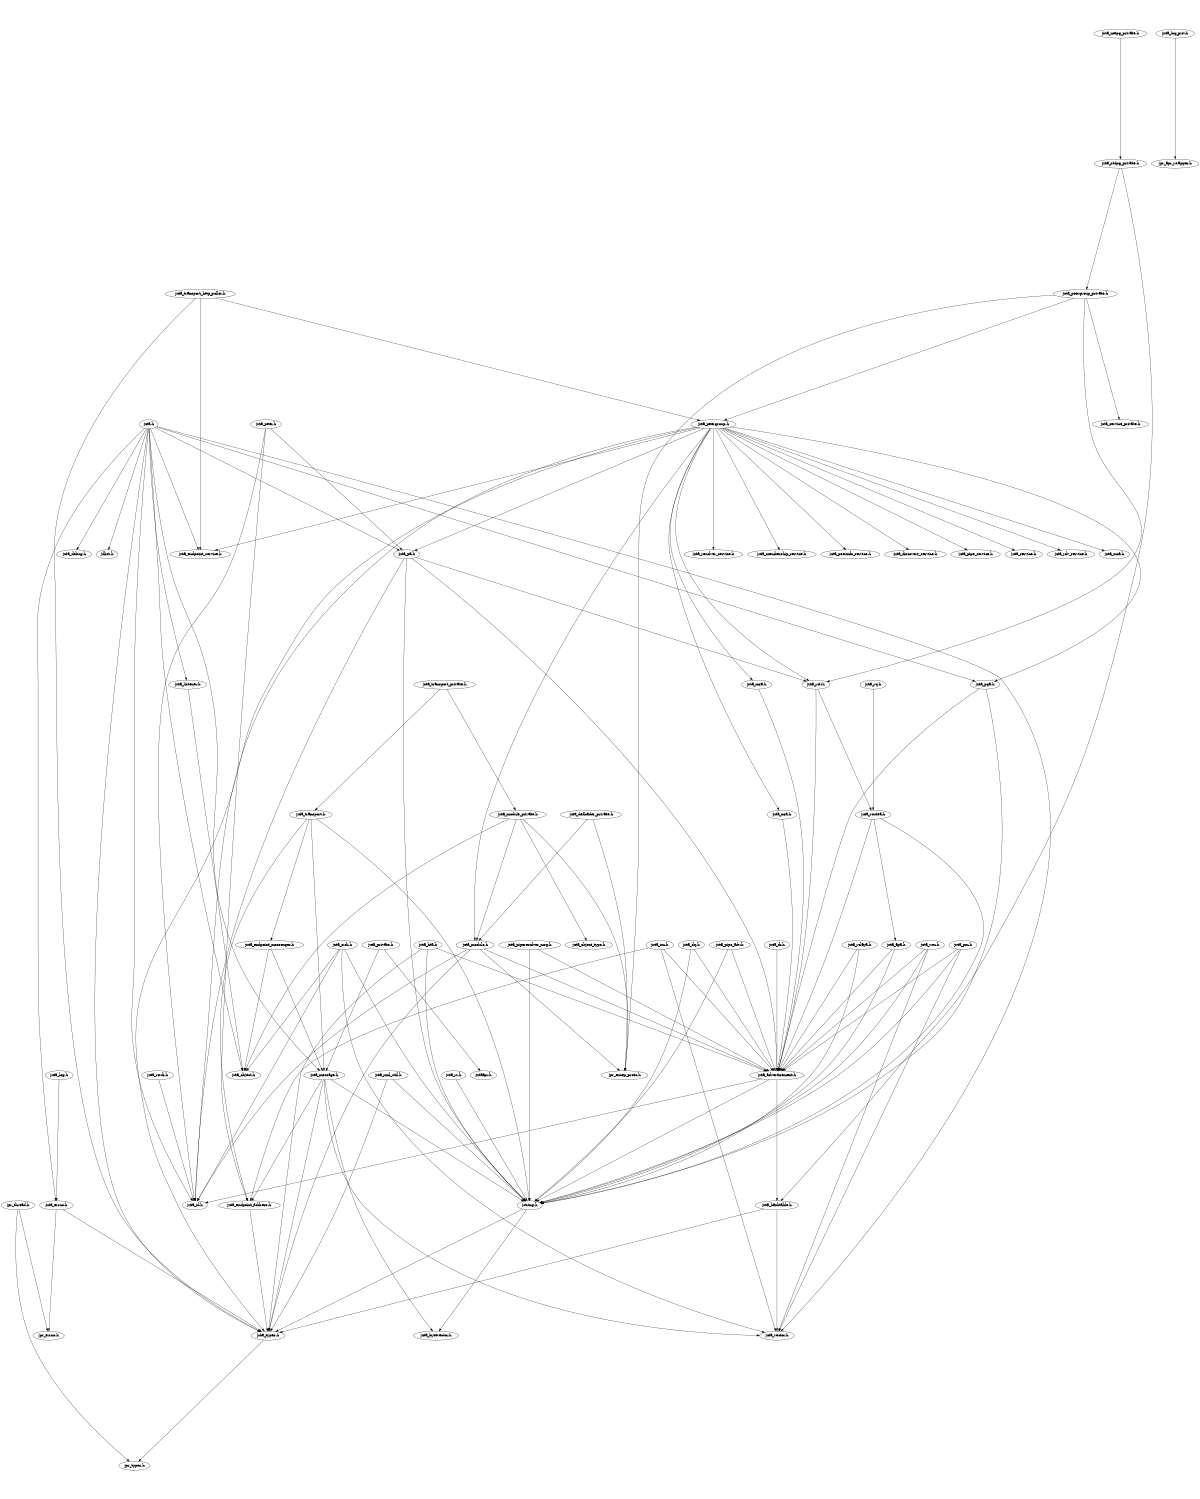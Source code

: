 digraph "source tree" {
    overlap=scale;
    size="8,10";
    ratio="fill";
    fontsize="16";
    fontname="Helvetica";
	clusterrank="local";
	"jstring.h" -> "jxta_types.h"
	"jxta_srdi.h" -> "jxta_object.h"
	"jxta_peergroup.h" -> "jxta_rdv.h"
	"jxta_apa.h" -> "jstring.h"
	"jpr_thread.h" -> "jpr_errno.h"
	"jxta.h" -> "jdlist.h"
	"jxta_transport.h" -> "jxta_message.h"
	"jxta_pga.h" -> "jxta_advertisement.h"
	"jxta_srdi.h" -> "jxta_vector.h"
	"jxta.h" -> "jxta_endpoint_service.h"
	"jxta_pa.h" -> "jxta_rdv.h"
	"jxta_module.h" -> "jpr_excep_proto.h"
	"jxta_peergroup.h" -> "jxta_pga.h"
	"jxta_peergroup.h" -> "jxta_resolver_service.h"
	"jxta_pga.h" -> "jstring.h"
	"jxta_rr.h" -> "jstring.h"
	"jxta_hashtable.h" -> "jxta_types.h"
	"jxta_transport_http_poller.h" -> "jxta_peergroup.h"
	"jxta_piperesolver_msg.h" -> "jxta_advertisement.h"
	"jxta_log.h" -> "jxta_errno.h"
	"jxta_defloader_private.h" -> "jxta_module.h"
	"jxta_wm.h" -> "jstring.h"
	"jxta_pm.h" -> "jstring.h"
	"jxta_listener.h" -> "jxta_object.h"
	"jxta_message.h" -> "jxta_types.h"
	"jxta_routea.h" -> "jstring.h"
	"jxta_peergroup.h" -> "jxta_membership_service.h"
	"jxta.h" -> "jxta_message.h"
	"jxta_wm.h" -> "jxta_vector.h"
	"jxta_peergroup.h" -> "jxta_types.h"
	"jstring.h" -> "jxta_bytevector.h"
	"jxta_advertisement.h" -> "jxta_id.h"
	"jxta_peergroup.h" -> "jxta_pa.h"
	"jxta_dq.h" -> "jxta_advertisement.h"
	"jxta_endpoint_messenger.h" -> "jxta_object.h"
	"jxta_peer.h" -> "jxta_pa.h"
	"jxta_private.h" -> "jxtaapr.h"
	"jxta_pipe_adv.h" -> "jxta_advertisement.h"
	"jxta_transport.h" -> "jxta_endpoint_address.h"
	"jxta.h" -> "jxta_errno.h"
	"jxta_hashtable.h" -> "jxta_vector.h"
	"jxta_message.h" -> "jxta_endpoint_address.h"
	"jxta.h" -> "jxta_id.h"
	"jpr_thread.h" -> "jpr_types.h"
	"jxta_peergroup.h" -> "jxta_peerinfo_service.h"
	"jxta_srdi.h" -> "jstring.h"
	"jxta_module_private.h" -> "jpr_excep_proto.h"
	"jxta_module.h" -> "jxta_types.h"
	"jxta_transport_http_poller.h" -> "jxta_endpoint_service.h"
	"jxta_hta.h" -> "jstring.h"
	"jxta.h" -> "jxta_pga.h"
	"jxta_advertisement.h" -> "jxta_hashtable.h"
	"jxta_msa.h" -> "jxta_advertisement.h"
	"jxta_stdpg_private.h" -> "jxta_hashtable.h"
	"jxta_rdv.h" -> "jxta_advertisement.h"
	"jxta_peergroup.h" -> "jxta_discovery_service.h"
	"jxta_types.h" -> "jpr_types.h"
	"jxta_module.h" -> "jxta_id.h"
	"jxta.h" -> "jxta_object.h"
	"jxta_pa.h" -> "jstring.h"
	"jxta_transport.h" -> "jxta_endpoint_messenger.h"
	"jxta_advertisement.h" -> "jstring.h"
	"jxta_routea.h" -> "jxta_apa.h"
	"jxta_peergroup.h" -> "jxta_pipe_service.h"
	"jxta_peer.h" -> "jxta_id.h"
	"jxta_rm.h" -> "jxta_endpoint_address.h"
	"jxta_peergroup.h" -> "jxta_service.h"
	"jxta_peergroup_private.h" -> "jxta_service_private.h"
	"jxta_rm.h" -> "jxta_advertisement.h"
	"jxta_dq.h" -> "jstring.h"
	"jxta_module.h" -> "jxta_advertisement.h"
	"jxta_hta.h" -> "jxta_types.h"
	"jxta_module_private.h" -> "jxta_module.h"
	"jxta_xml_util.h" -> "jstring.h"
	"jxta_mia.h" -> "jxta_advertisement.h"
	"jxta_relaya.h" -> "jstring.h"
	"jxta_message.h" -> "jxta_bytevector.h"
	"jxta_piperesolver_msg.h" -> "jstring.h"
	"jxta_netpg_private.h" -> "jxta_stdpg_private.h"
	"jxta_defloader_private.h" -> "jpr_excep_proto.h"
	"jxta_rsrdi.h" -> "jxta_id.h"
	"jxta_endpoint_messenger.h" -> "jxta_message.h"
	"jxta_peergroup.h" -> "jxta_id.h"
	"jxta_peergroup_private.h" -> "jxta_rdv.h"
	"jxta.h" -> "jxta_debug.h"
	"jxta_transport_http_poller.h" -> "jxta_types.h"
	"jxta.h" -> "jxta_types.h"
	"jxta_peergroup.h" -> "jxta_endpoint_service.h"
	"jxta.h" -> "jxta_listener.h"
	"jxta_module_private.h" -> "jxta_object.h"
	"jxta_hta.h" -> "jxta_advertisement.h"
	"jxta_peergroup_private.h" -> "jxta_peergroup.h"
	"jxta_peer.h" -> "jxta_endpoint_address.h"
	"jxta_peergroup.h" -> "jxta_msa.h"
	"jxta_pm.h" -> "jxta_advertisement.h"
	"jxta.h" -> "jxta_pa.h"
	"jxta_endpoint_address.h" -> "jxta_types.h"
	"jxta_peergroup.h" -> "jxta_module.h"
	"jxta_apa.h" -> "jxta_advertisement.h"
	"jxta_rdv.h" -> "jxta_routea.h"
	"jxta_peergroup.h" -> "jxta_rdv_service.h"
	"jxta_message.h" -> "jxta_vector.h"
	"jxta_transport_private.h" -> "jxta_module_private.h"
	"jxta_rm.h" -> "jxta_vector.h"
	"jxta_module_private.h" -> "jxta_object_type.h"
	"jxta_rq.h" -> "jxta_routea.h"
	"jxta_xml_util.h" -> "jxta_types.h"
	"jxta_stdpg_private.h" -> "jxta_peergroup_private.h"
	"jxta_pipe_adv.h" -> "jstring.h"
	"jxta_routea.h" -> "jxta_advertisement.h"
	"jxta_errno.h" -> "jpr_errno.h"
	"jxta_peergroup_private.h" -> "jpr_excep_proto.h"
	"jxta_private.h" -> "jxta_message.h"
	"jxta_message.h" -> "jstring.h"
	"jxta_pa.h" -> "jxta_id.h"
	"jxta_peergroup.h" -> "jxta_mca.h"
	"jxta_transport.h" -> "jstring.h"
	"jxta_relaya.h" -> "jxta_advertisement.h"
	"jxta_pm.h" -> "jxta_vector.h"
	"jxta.h" -> "jxta_vector.h"
	"jxta_wm.h" -> "jxta_advertisement.h"
	"jxta_pa.h" -> "jxta_advertisement.h"
	"jxta_peergroup.h" -> "jxta_mia.h"
	"jxta_dr.h" -> "jxta_advertisement.h"
	"jxta_log_priv.h" -> "jpr_apr_wrapper.h"
	"jxta_srdi.h" -> "jxta_id.h"
	"jxta_transport_private.h" -> "jxta_transport.h"
	"jxta_errno.h" -> "jxta_types.h"
}
